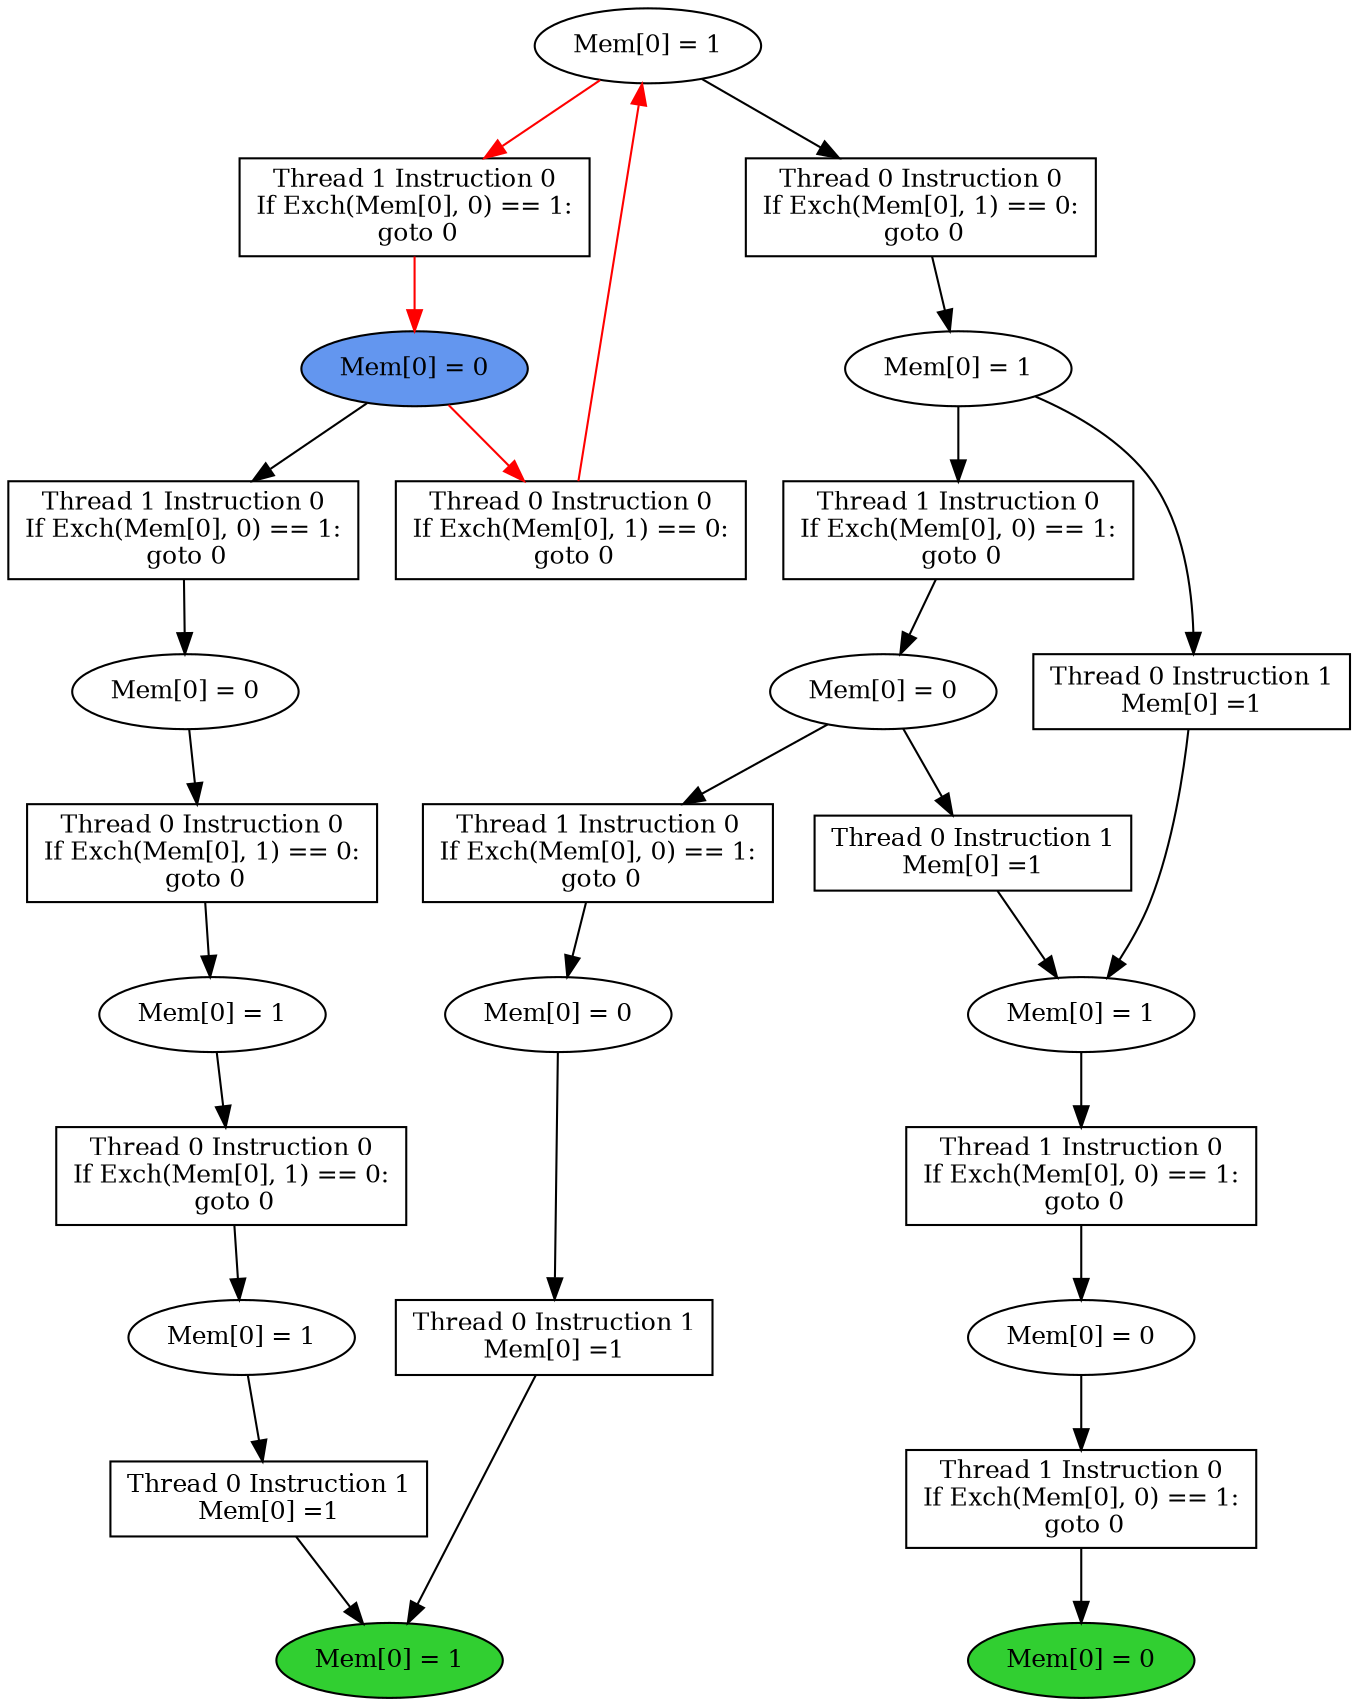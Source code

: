digraph "graph" {
graph [fontsize=12]
node [fontsize=12]
edge [fontsize=12]
rankdir=TB;
"N20" -> "N19" [uuid = "<A0, END0>", color = "#000000", fontcolor = "#ffffff", style = "solid", label = "", dir = "forward", weight = "1"]
"N27" -> "N26" [uuid = "<A1, S8>", color = "#000000", fontcolor = "#ffffff", style = "solid", label = "", dir = "forward", weight = "1"]
"N12" -> "N8" [uuid = "<A2, END1>", color = "#000000", fontcolor = "#ffffff", style = "solid", label = "", dir = "forward", weight = "1"]
"N25" -> "N23" [uuid = "<A3, S0>", color = "#000000", fontcolor = "#ffffff", style = "solid", label = "", dir = "forward", weight = "1"]
"N24" -> "N23" [uuid = "<A4, S0>", color = "#000000", fontcolor = "#ffffff", style = "solid", label = "", dir = "forward", weight = "1"]
"N35" -> "N34" [uuid = "<A5, START$0>", color = "#ff0000", fontcolor = "#ffffff", style = "solid", label = "", dir = "forward", weight = "1"]
"N18" -> "N17" [uuid = "<A6, S7>", color = "#000000", fontcolor = "#ffffff", style = "solid", label = "", dir = "forward", weight = "1"]
"N11" -> "N10" [uuid = "<A7, S6>", color = "#000000", fontcolor = "#ffffff", style = "solid", label = "", dir = "forward", weight = "1"]
"N22" -> "N21" [uuid = "<A8, S5>", color = "#000000", fontcolor = "#ffffff", style = "solid", label = "", dir = "forward", weight = "1"]
"N14" -> "N13" [uuid = "<A9, S4>", color = "#000000", fontcolor = "#ffffff", style = "solid", label = "", dir = "forward", weight = "1"]
"N29" -> "N28" [uuid = "<A10, S3>", color = "#000000", fontcolor = "#ffffff", style = "solid", label = "", dir = "forward", weight = "1"]
"N36" -> "N33" [uuid = "<A11, S2>", color = "#ff0000", fontcolor = "#ffffff", style = "solid", label = "", dir = "back", weight = "1"]
"N16" -> "N15" [uuid = "<A12, S1>", color = "#000000", fontcolor = "#ffffff", style = "solid", label = "", dir = "forward", weight = "1"]
"N9" -> "N8" [uuid = "<A13, END1>", color = "#000000", fontcolor = "#ffffff", style = "solid", label = "", dir = "forward", weight = "1"]
"N21" -> "N20" [uuid = "<A0, S5>", color = "#000000", fontcolor = "#ffffff", style = "solid", label = "", dir = "forward", weight = "1"]
"N28" -> "N27" [uuid = "<A1, S3>", color = "#000000", fontcolor = "#ffffff", style = "solid", label = "", dir = "forward", weight = "1"]
"N13" -> "N12" [uuid = "<A2, S4>", color = "#000000", fontcolor = "#ffffff", style = "solid", label = "", dir = "forward", weight = "1"]
"N26" -> "N25" [uuid = "<A3, S8>", color = "#000000", fontcolor = "#ffffff", style = "solid", label = "", dir = "forward", weight = "1"]
"N28" -> "N24" [uuid = "<A4, S3>", color = "#000000", fontcolor = "#ffffff", style = "solid", label = "", dir = "forward", weight = "1"]
"N36" -> "N35" [uuid = "<A5, S2>", color = "#ff0000", fontcolor = "#ffffff", style = "solid", label = "", dir = "forward", weight = "1"]
"N34" -> "N18" [uuid = "<A6, START$0>", color = "#000000", fontcolor = "#ffffff", style = "solid", label = "", dir = "forward", weight = "1"]
"N26" -> "N11" [uuid = "<A7, S8>", color = "#000000", fontcolor = "#ffffff", style = "solid", label = "", dir = "forward", weight = "1"]
"N23" -> "N22" [uuid = "<A8, S0>", color = "#000000", fontcolor = "#ffffff", style = "solid", label = "", dir = "forward", weight = "1"]
"N15" -> "N14" [uuid = "<A9, S1>", color = "#000000", fontcolor = "#ffffff", style = "solid", label = "", dir = "forward", weight = "1"]
"N36" -> "N29" [uuid = "<A10, S2>", color = "#000000", fontcolor = "#ffffff", style = "solid", label = "", dir = "forward", weight = "1"]
"N34" -> "N33" [uuid = "<A11, START$0>", color = "#ff0000", fontcolor = "#ffffff", style = "solid", label = "", dir = "forward", weight = "1"]
"N17" -> "N16" [uuid = "<A12, S7>", color = "#000000", fontcolor = "#ffffff", style = "solid", label = "", dir = "forward", weight = "1"]
"N10" -> "N9" [uuid = "<A13, S6>", color = "#000000", fontcolor = "#ffffff", style = "solid", label = "", dir = "forward", weight = "1"]
"N8" [uuid="END1", label="Mem[0] = 1", fillcolor = "#31cf31", fontcolor = "#000000", shape = "ellipse", style = "filled, solid"]
"N9" [uuid="A13", label="Thread 0 Instruction 1
Mem[0] =1", fillcolor = "#ffffff", fontcolor = "#000000", shape = "box", style = "filled, solid"]
"N10" [uuid="S6", label="Mem[0] = 0", fillcolor = "#ffffff", fontcolor = "#000000", shape = "ellipse", style = "filled, solid"]
"N11" [uuid="A7", label="Thread 1 Instruction 0
If Exch(Mem[0], 0) == 1:
 goto 0", fillcolor = "#ffffff", fontcolor = "#000000", shape = "box", style = "filled, solid"]
"N12" [uuid="A2", label="Thread 0 Instruction 1
Mem[0] =1", fillcolor = "#ffffff", fontcolor = "#000000", shape = "box", style = "filled, solid"]
"N13" [uuid="S4", label="Mem[0] = 1", fillcolor = "#ffffff", fontcolor = "#000000", shape = "ellipse", style = "filled, solid"]
"N14" [uuid="A9", label="Thread 0 Instruction 0
If Exch(Mem[0], 1) == 0:
 goto 0", fillcolor = "#ffffff", fontcolor = "#000000", shape = "box", style = "filled, solid"]
"N15" [uuid="S1", label="Mem[0] = 1", fillcolor = "#ffffff", fontcolor = "#000000", shape = "ellipse", style = "filled, solid"]
"N16" [uuid="A12", label="Thread 0 Instruction 0
If Exch(Mem[0], 1) == 0:
 goto 0", fillcolor = "#ffffff", fontcolor = "#000000", shape = "box", style = "filled, solid"]
"N17" [uuid="S7", label="Mem[0] = 0", fillcolor = "#ffffff", fontcolor = "#000000", shape = "ellipse", style = "filled, solid"]
"N18" [uuid="A6", label="Thread 1 Instruction 0
If Exch(Mem[0], 0) == 1:
 goto 0", fillcolor = "#ffffff", fontcolor = "#000000", shape = "box", style = "filled, solid"]
"N19" [uuid="END0", label="Mem[0] = 0", fillcolor = "#31cf31", fontcolor = "#000000", shape = "ellipse", style = "filled, solid"]
"N20" [uuid="A0", label="Thread 1 Instruction 0
If Exch(Mem[0], 0) == 1:
 goto 0", fillcolor = "#ffffff", fontcolor = "#000000", shape = "box", style = "filled, solid"]
"N21" [uuid="S5", label="Mem[0] = 0", fillcolor = "#ffffff", fontcolor = "#000000", shape = "ellipse", style = "filled, solid"]
"N22" [uuid="A8", label="Thread 1 Instruction 0
If Exch(Mem[0], 0) == 1:
 goto 0", fillcolor = "#ffffff", fontcolor = "#000000", shape = "box", style = "filled, solid"]
"N23" [uuid="S0", label="Mem[0] = 1", fillcolor = "#ffffff", fontcolor = "#000000", shape = "ellipse", style = "filled, solid"]
"N24" [uuid="A4", label="Thread 0 Instruction 1
Mem[0] =1", fillcolor = "#ffffff", fontcolor = "#000000", shape = "box", style = "filled, solid"]
"N25" [uuid="A3", label="Thread 0 Instruction 1
Mem[0] =1", fillcolor = "#ffffff", fontcolor = "#000000", shape = "box", style = "filled, solid"]
"N26" [uuid="S8", label="Mem[0] = 0", fillcolor = "#ffffff", fontcolor = "#000000", shape = "ellipse", style = "filled, solid"]
"N27" [uuid="A1", label="Thread 1 Instruction 0
If Exch(Mem[0], 0) == 1:
 goto 0", fillcolor = "#ffffff", fontcolor = "#000000", shape = "box", style = "filled, solid"]
"N28" [uuid="S3", label="Mem[0] = 1", fillcolor = "#ffffff", fontcolor = "#000000", shape = "ellipse", style = "filled, solid"]
"N29" [uuid="A10", label="Thread 0 Instruction 0
If Exch(Mem[0], 1) == 0:
 goto 0", fillcolor = "#ffffff", fontcolor = "#000000", shape = "box", style = "filled, solid"]
"N33" [uuid="A11", label="Thread 0 Instruction 0
If Exch(Mem[0], 1) == 0:
 goto 0", fillcolor = "#ffffff", fontcolor = "#000000", shape = "box", style = "filled, solid"]
"N34" [uuid="START$0", label="Mem[0] = 0", fillcolor = "#6396ef", fontcolor = "#000000", shape = "ellipse", style = "filled, solid"]
"N35" [uuid="A5", label="Thread 1 Instruction 0
If Exch(Mem[0], 0) == 1:
 goto 0", fillcolor = "#ffffff", fontcolor = "#000000", shape = "box", style = "filled, solid"]
"N36" [uuid="S2", label="Mem[0] = 1", fillcolor = "#ffffff", fontcolor = "#000000", shape = "ellipse", style = "filled, solid"]
}